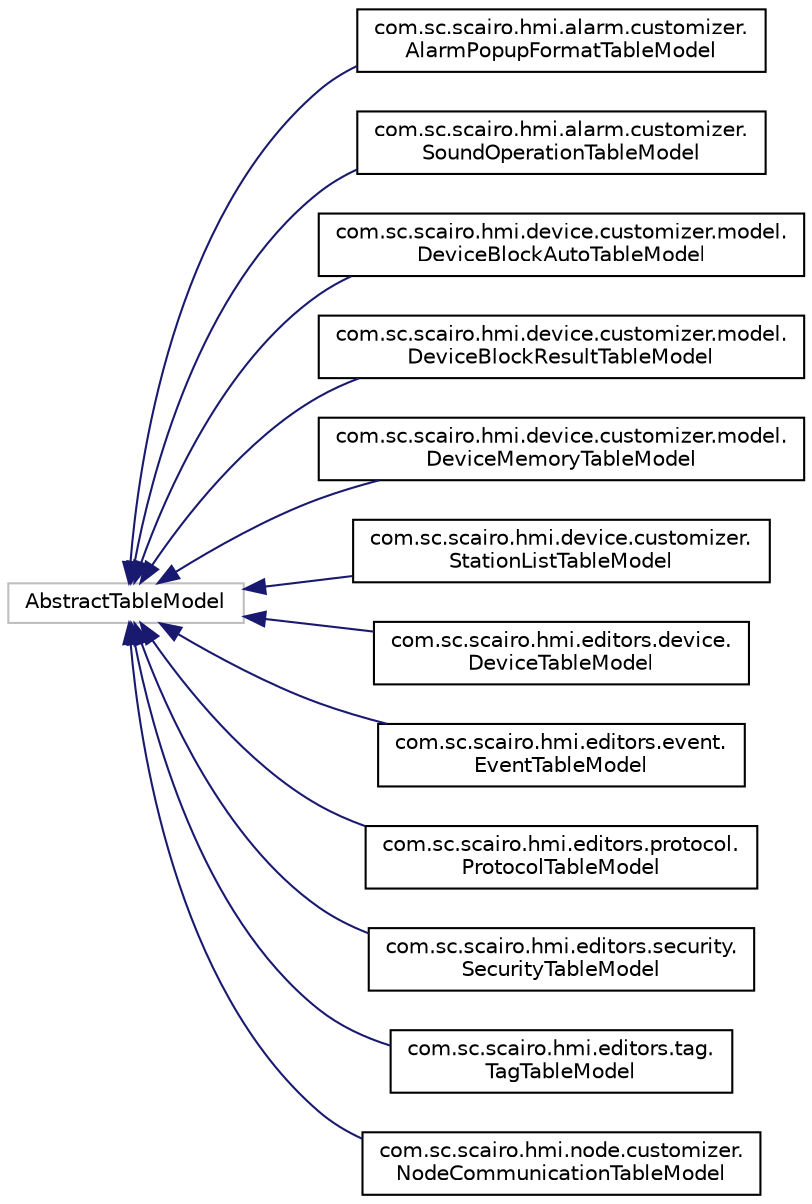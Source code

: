 digraph "Graphical Class Hierarchy"
{
 // LATEX_PDF_SIZE
  edge [fontname="Helvetica",fontsize="10",labelfontname="Helvetica",labelfontsize="10"];
  node [fontname="Helvetica",fontsize="10",shape=record];
  rankdir="LR";
  Node418 [label="AbstractTableModel",height=0.2,width=0.4,color="grey75", fillcolor="white", style="filled",tooltip=" "];
  Node418 -> Node0 [dir="back",color="midnightblue",fontsize="10",style="solid",fontname="Helvetica"];
  Node0 [label="com.sc.scairo.hmi.alarm.customizer.\lAlarmPopupFormatTableModel",height=0.2,width=0.4,color="black", fillcolor="white", style="filled",URL="$classcom_1_1sc_1_1scairo_1_1hmi_1_1alarm_1_1customizer_1_1_alarm_popup_format_table_model.html",tooltip=" "];
  Node418 -> Node420 [dir="back",color="midnightblue",fontsize="10",style="solid",fontname="Helvetica"];
  Node420 [label="com.sc.scairo.hmi.alarm.customizer.\lSoundOperationTableModel",height=0.2,width=0.4,color="black", fillcolor="white", style="filled",URL="$classcom_1_1sc_1_1scairo_1_1hmi_1_1alarm_1_1customizer_1_1_sound_operation_table_model.html",tooltip=" "];
  Node418 -> Node421 [dir="back",color="midnightblue",fontsize="10",style="solid",fontname="Helvetica"];
  Node421 [label="com.sc.scairo.hmi.device.customizer.model.\lDeviceBlockAutoTableModel",height=0.2,width=0.4,color="black", fillcolor="white", style="filled",URL="$classcom_1_1sc_1_1scairo_1_1hmi_1_1device_1_1customizer_1_1model_1_1_device_block_auto_table_model.html",tooltip=" "];
  Node418 -> Node422 [dir="back",color="midnightblue",fontsize="10",style="solid",fontname="Helvetica"];
  Node422 [label="com.sc.scairo.hmi.device.customizer.model.\lDeviceBlockResultTableModel",height=0.2,width=0.4,color="black", fillcolor="white", style="filled",URL="$classcom_1_1sc_1_1scairo_1_1hmi_1_1device_1_1customizer_1_1model_1_1_device_block_result_table_model.html",tooltip=" "];
  Node418 -> Node423 [dir="back",color="midnightblue",fontsize="10",style="solid",fontname="Helvetica"];
  Node423 [label="com.sc.scairo.hmi.device.customizer.model.\lDeviceMemoryTableModel",height=0.2,width=0.4,color="black", fillcolor="white", style="filled",URL="$classcom_1_1sc_1_1scairo_1_1hmi_1_1device_1_1customizer_1_1model_1_1_device_memory_table_model.html",tooltip=" "];
  Node418 -> Node424 [dir="back",color="midnightblue",fontsize="10",style="solid",fontname="Helvetica"];
  Node424 [label="com.sc.scairo.hmi.device.customizer.\lStationListTableModel",height=0.2,width=0.4,color="black", fillcolor="white", style="filled",URL="$classcom_1_1sc_1_1scairo_1_1hmi_1_1device_1_1customizer_1_1_station_list_table_model.html",tooltip=" "];
  Node418 -> Node425 [dir="back",color="midnightblue",fontsize="10",style="solid",fontname="Helvetica"];
  Node425 [label="com.sc.scairo.hmi.editors.device.\lDeviceTableModel",height=0.2,width=0.4,color="black", fillcolor="white", style="filled",URL="$classcom_1_1sc_1_1scairo_1_1hmi_1_1editors_1_1device_1_1_device_table_model.html",tooltip=" "];
  Node418 -> Node426 [dir="back",color="midnightblue",fontsize="10",style="solid",fontname="Helvetica"];
  Node426 [label="com.sc.scairo.hmi.editors.event.\lEventTableModel",height=0.2,width=0.4,color="black", fillcolor="white", style="filled",URL="$classcom_1_1sc_1_1scairo_1_1hmi_1_1editors_1_1event_1_1_event_table_model.html",tooltip=" "];
  Node418 -> Node427 [dir="back",color="midnightblue",fontsize="10",style="solid",fontname="Helvetica"];
  Node427 [label="com.sc.scairo.hmi.editors.protocol.\lProtocolTableModel",height=0.2,width=0.4,color="black", fillcolor="white", style="filled",URL="$classcom_1_1sc_1_1scairo_1_1hmi_1_1editors_1_1protocol_1_1_protocol_table_model.html",tooltip=" "];
  Node418 -> Node428 [dir="back",color="midnightblue",fontsize="10",style="solid",fontname="Helvetica"];
  Node428 [label="com.sc.scairo.hmi.editors.security.\lSecurityTableModel",height=0.2,width=0.4,color="black", fillcolor="white", style="filled",URL="$classcom_1_1sc_1_1scairo_1_1hmi_1_1editors_1_1security_1_1_security_table_model.html",tooltip=" "];
  Node418 -> Node429 [dir="back",color="midnightblue",fontsize="10",style="solid",fontname="Helvetica"];
  Node429 [label="com.sc.scairo.hmi.editors.tag.\lTagTableModel",height=0.2,width=0.4,color="black", fillcolor="white", style="filled",URL="$classcom_1_1sc_1_1scairo_1_1hmi_1_1editors_1_1tag_1_1_tag_table_model.html",tooltip=" "];
  Node418 -> Node430 [dir="back",color="midnightblue",fontsize="10",style="solid",fontname="Helvetica"];
  Node430 [label="com.sc.scairo.hmi.node.customizer.\lNodeCommunicationTableModel",height=0.2,width=0.4,color="black", fillcolor="white", style="filled",URL="$classcom_1_1sc_1_1scairo_1_1hmi_1_1node_1_1customizer_1_1_node_communication_table_model.html",tooltip=" "];
}
